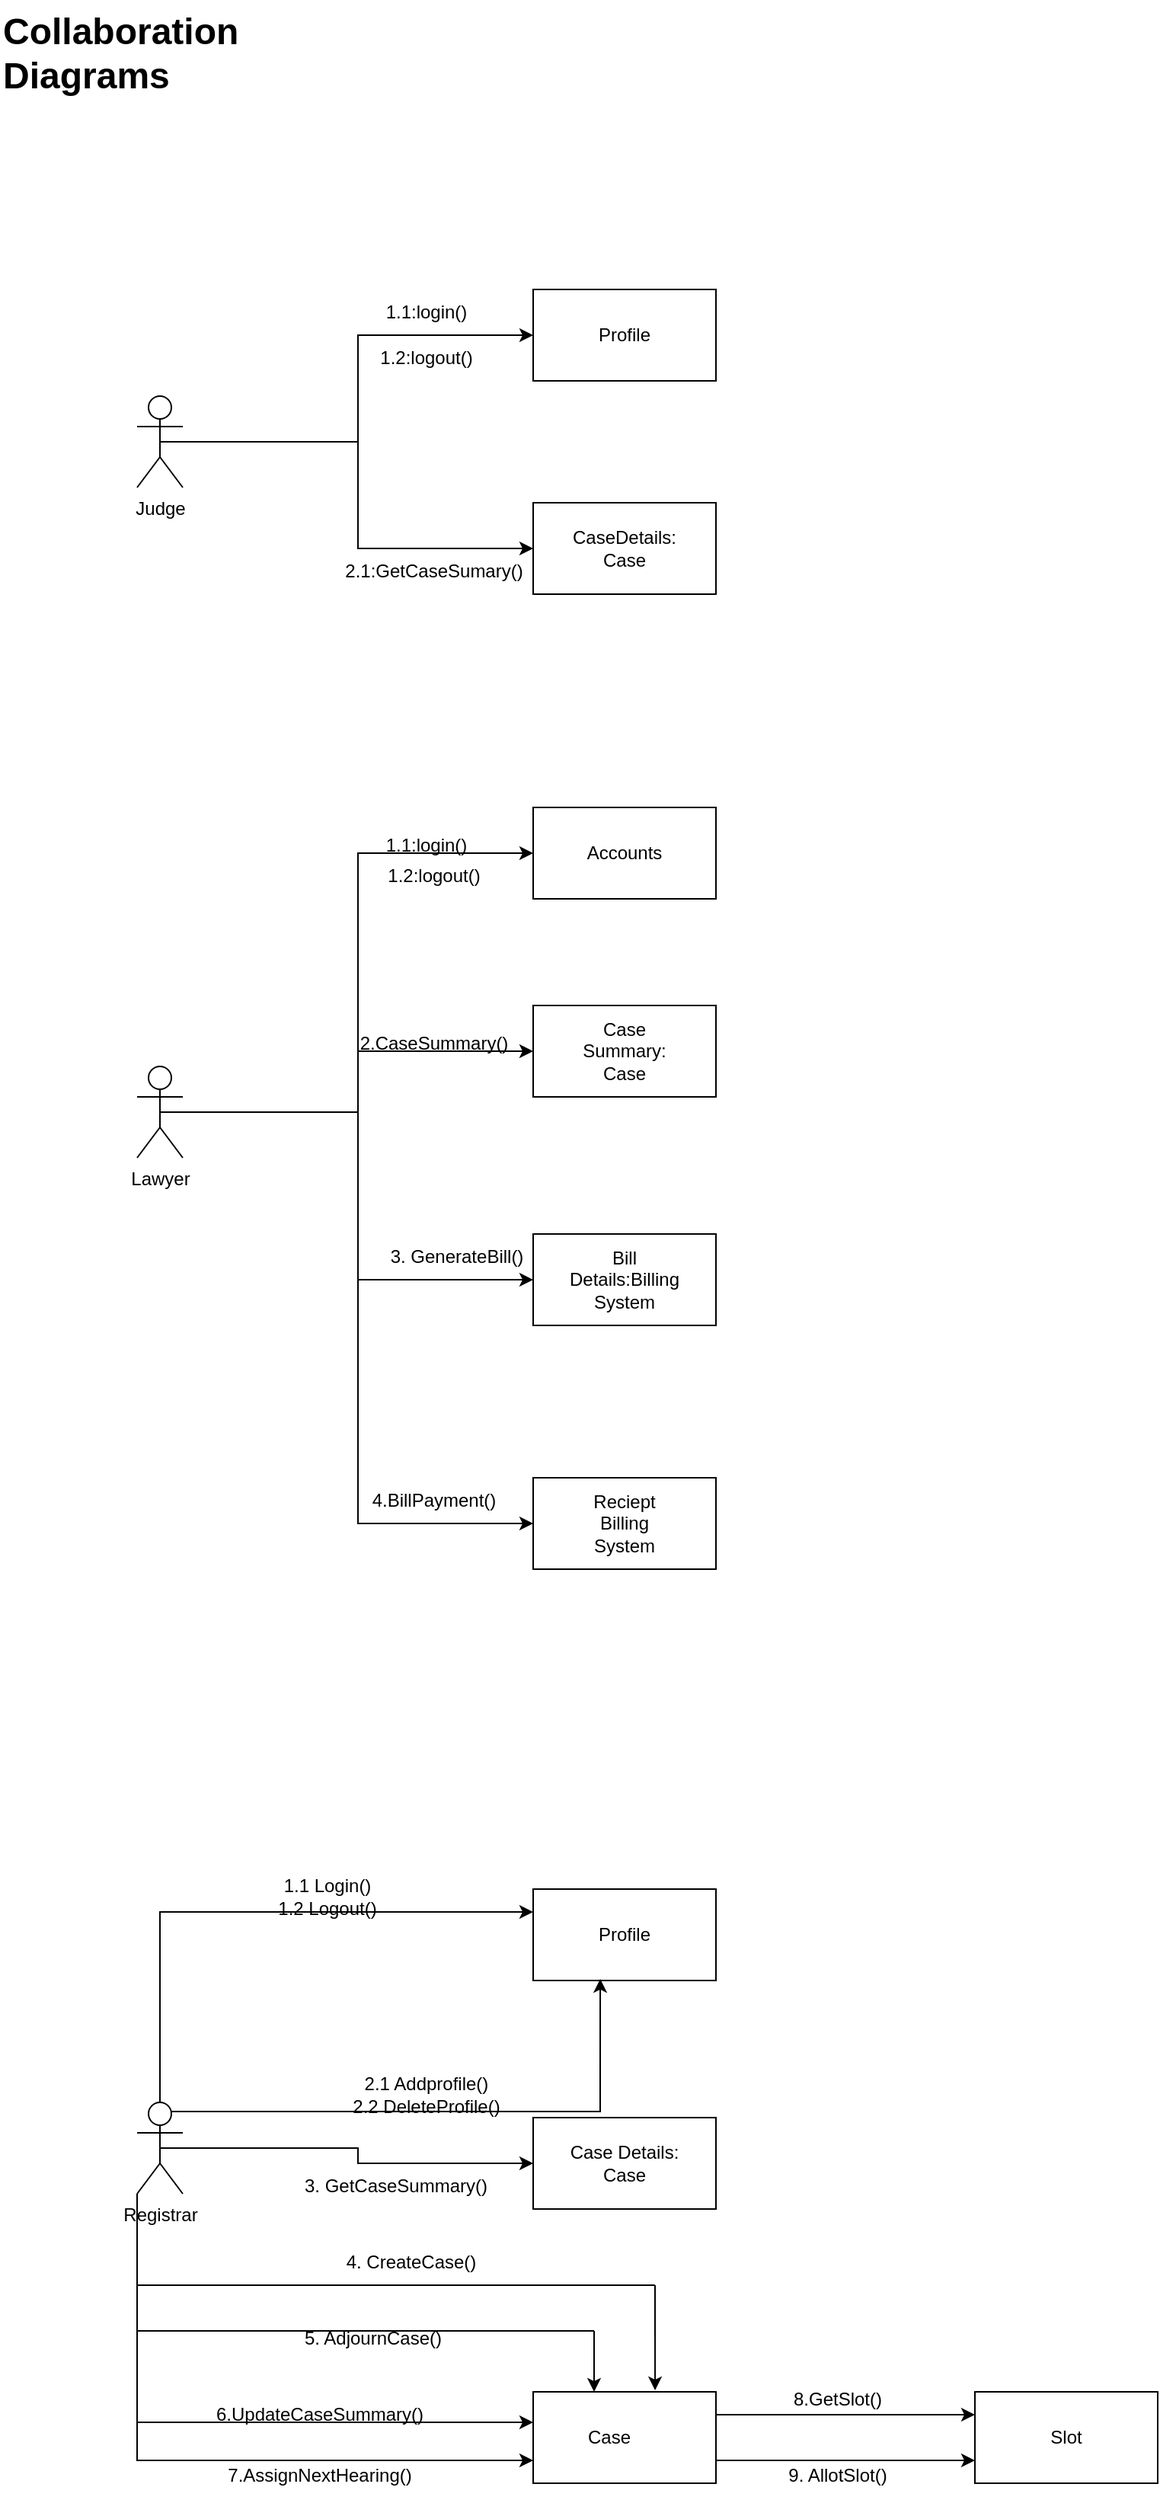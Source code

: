 <mxfile version="24.0.7" type="github">
  <diagram name="Page-1" id="psFT4CGIqTmQ1L1HTe9J">
    <mxGraphModel dx="1434" dy="780" grid="1" gridSize="10" guides="1" tooltips="1" connect="1" arrows="1" fold="1" page="1" pageScale="1" pageWidth="850" pageHeight="1100" math="0" shadow="0">
      <root>
        <mxCell id="0" />
        <mxCell id="1" parent="0" />
        <mxCell id="QromW0p1Q8ibf-6Lqik2-8" style="edgeStyle=orthogonalEdgeStyle;rounded=0;orthogonalLoop=1;jettySize=auto;html=1;exitX=0.5;exitY=0.5;exitDx=0;exitDy=0;exitPerimeter=0;entryX=0;entryY=0.5;entryDx=0;entryDy=0;" parent="1" source="QromW0p1Q8ibf-6Lqik2-1" target="QromW0p1Q8ibf-6Lqik2-5" edge="1">
          <mxGeometry relative="1" as="geometry" />
        </mxCell>
        <mxCell id="QromW0p1Q8ibf-6Lqik2-9" style="edgeStyle=orthogonalEdgeStyle;rounded=0;orthogonalLoop=1;jettySize=auto;html=1;exitX=0.5;exitY=0.5;exitDx=0;exitDy=0;exitPerimeter=0;entryX=0;entryY=0.5;entryDx=0;entryDy=0;" parent="1" source="QromW0p1Q8ibf-6Lqik2-1" target="QromW0p1Q8ibf-6Lqik2-4" edge="1">
          <mxGeometry relative="1" as="geometry" />
        </mxCell>
        <mxCell id="QromW0p1Q8ibf-6Lqik2-1" value="Judge" style="shape=umlActor;verticalLabelPosition=bottom;verticalAlign=top;html=1;outlineConnect=0;" parent="1" vertex="1">
          <mxGeometry x="100" y="290" width="30" height="60" as="geometry" />
        </mxCell>
        <mxCell id="QromW0p1Q8ibf-6Lqik2-2" value="&lt;h1 style=&quot;margin-top: 0px;&quot;&gt;Collaboration Diagrams&lt;/h1&gt;&lt;p&gt;&lt;br&gt;&lt;/p&gt;" style="text;html=1;whiteSpace=wrap;overflow=hidden;rounded=0;" parent="1" vertex="1">
          <mxGeometry x="10" y="30" width="180" height="120" as="geometry" />
        </mxCell>
        <mxCell id="QromW0p1Q8ibf-6Lqik2-4" value="" style="rounded=0;whiteSpace=wrap;html=1;" parent="1" vertex="1">
          <mxGeometry x="360" y="220" width="120" height="60" as="geometry" />
        </mxCell>
        <mxCell id="QromW0p1Q8ibf-6Lqik2-5" value="" style="rounded=0;whiteSpace=wrap;html=1;" parent="1" vertex="1">
          <mxGeometry x="360" y="360" width="120" height="60" as="geometry" />
        </mxCell>
        <mxCell id="QromW0p1Q8ibf-6Lqik2-6" value="Profile" style="text;html=1;align=center;verticalAlign=middle;whiteSpace=wrap;rounded=0;" parent="1" vertex="1">
          <mxGeometry x="390" y="235" width="60" height="30" as="geometry" />
        </mxCell>
        <mxCell id="QromW0p1Q8ibf-6Lqik2-7" value="CaseDetails: Case" style="text;html=1;align=center;verticalAlign=middle;whiteSpace=wrap;rounded=0;" parent="1" vertex="1">
          <mxGeometry x="390" y="375" width="60" height="30" as="geometry" />
        </mxCell>
        <mxCell id="QromW0p1Q8ibf-6Lqik2-10" value="1.1:login()" style="text;html=1;align=center;verticalAlign=middle;whiteSpace=wrap;rounded=0;" parent="1" vertex="1">
          <mxGeometry x="260" y="220" width="60" height="30" as="geometry" />
        </mxCell>
        <mxCell id="QromW0p1Q8ibf-6Lqik2-11" value="1.2:logout()" style="text;html=1;align=center;verticalAlign=middle;whiteSpace=wrap;rounded=0;" parent="1" vertex="1">
          <mxGeometry x="260" y="250" width="60" height="30" as="geometry" />
        </mxCell>
        <mxCell id="QromW0p1Q8ibf-6Lqik2-12" value="2.1:GetCaseSumary()" style="text;html=1;align=center;verticalAlign=middle;whiteSpace=wrap;rounded=0;" parent="1" vertex="1">
          <mxGeometry x="240" y="390" width="110" height="30" as="geometry" />
        </mxCell>
        <mxCell id="QromW0p1Q8ibf-6Lqik2-18" style="edgeStyle=orthogonalEdgeStyle;rounded=0;orthogonalLoop=1;jettySize=auto;html=1;exitX=0.5;exitY=0.5;exitDx=0;exitDy=0;exitPerimeter=0;entryX=0;entryY=0.5;entryDx=0;entryDy=0;" parent="1" source="QromW0p1Q8ibf-6Lqik2-13" target="QromW0p1Q8ibf-6Lqik2-15" edge="1">
          <mxGeometry relative="1" as="geometry" />
        </mxCell>
        <mxCell id="QromW0p1Q8ibf-6Lqik2-19" style="edgeStyle=orthogonalEdgeStyle;rounded=0;orthogonalLoop=1;jettySize=auto;html=1;exitX=0.5;exitY=0.5;exitDx=0;exitDy=0;exitPerimeter=0;entryX=0;entryY=0.5;entryDx=0;entryDy=0;" parent="1" source="QromW0p1Q8ibf-6Lqik2-13" target="QromW0p1Q8ibf-6Lqik2-16" edge="1">
          <mxGeometry relative="1" as="geometry" />
        </mxCell>
        <mxCell id="QromW0p1Q8ibf-6Lqik2-20" style="edgeStyle=orthogonalEdgeStyle;rounded=0;orthogonalLoop=1;jettySize=auto;html=1;exitX=0.5;exitY=0.5;exitDx=0;exitDy=0;exitPerimeter=0;entryX=0;entryY=0.5;entryDx=0;entryDy=0;" parent="1" source="QromW0p1Q8ibf-6Lqik2-13" target="QromW0p1Q8ibf-6Lqik2-14" edge="1">
          <mxGeometry relative="1" as="geometry" />
        </mxCell>
        <mxCell id="QromW0p1Q8ibf-6Lqik2-21" style="edgeStyle=orthogonalEdgeStyle;rounded=0;orthogonalLoop=1;jettySize=auto;html=1;exitX=0.5;exitY=0.5;exitDx=0;exitDy=0;exitPerimeter=0;entryX=0;entryY=0.5;entryDx=0;entryDy=0;" parent="1" source="QromW0p1Q8ibf-6Lqik2-13" target="QromW0p1Q8ibf-6Lqik2-17" edge="1">
          <mxGeometry relative="1" as="geometry" />
        </mxCell>
        <mxCell id="QromW0p1Q8ibf-6Lqik2-13" value="Lawyer" style="shape=umlActor;verticalLabelPosition=bottom;verticalAlign=top;html=1;outlineConnect=0;" parent="1" vertex="1">
          <mxGeometry x="100" y="730" width="30" height="60" as="geometry" />
        </mxCell>
        <mxCell id="QromW0p1Q8ibf-6Lqik2-14" value="" style="rounded=0;whiteSpace=wrap;html=1;" parent="1" vertex="1">
          <mxGeometry x="360" y="560" width="120" height="60" as="geometry" />
        </mxCell>
        <mxCell id="QromW0p1Q8ibf-6Lqik2-15" value="" style="rounded=0;whiteSpace=wrap;html=1;" parent="1" vertex="1">
          <mxGeometry x="360" y="690" width="120" height="60" as="geometry" />
        </mxCell>
        <mxCell id="QromW0p1Q8ibf-6Lqik2-16" value="" style="rounded=0;whiteSpace=wrap;html=1;" parent="1" vertex="1">
          <mxGeometry x="360" y="840" width="120" height="60" as="geometry" />
        </mxCell>
        <mxCell id="QromW0p1Q8ibf-6Lqik2-17" value="" style="rounded=0;whiteSpace=wrap;html=1;" parent="1" vertex="1">
          <mxGeometry x="360" y="1000" width="120" height="60" as="geometry" />
        </mxCell>
        <mxCell id="QromW0p1Q8ibf-6Lqik2-22" value="Accounts" style="text;html=1;align=center;verticalAlign=middle;whiteSpace=wrap;rounded=0;" parent="1" vertex="1">
          <mxGeometry x="390" y="575" width="60" height="30" as="geometry" />
        </mxCell>
        <mxCell id="QromW0p1Q8ibf-6Lqik2-23" value="Case Summary: Case" style="text;html=1;align=center;verticalAlign=middle;whiteSpace=wrap;rounded=0;" parent="1" vertex="1">
          <mxGeometry x="390" y="705" width="60" height="30" as="geometry" />
        </mxCell>
        <mxCell id="QromW0p1Q8ibf-6Lqik2-24" value="Bill Details:Billing&lt;div&gt;System&lt;/div&gt;" style="text;html=1;align=center;verticalAlign=middle;whiteSpace=wrap;rounded=0;" parent="1" vertex="1">
          <mxGeometry x="390" y="855" width="60" height="30" as="geometry" />
        </mxCell>
        <mxCell id="QromW0p1Q8ibf-6Lqik2-25" value="Reciept Billing System" style="text;html=1;align=center;verticalAlign=middle;whiteSpace=wrap;rounded=0;" parent="1" vertex="1">
          <mxGeometry x="390" y="1015" width="60" height="30" as="geometry" />
        </mxCell>
        <mxCell id="QromW0p1Q8ibf-6Lqik2-28" value="1.1:login()" style="text;html=1;align=center;verticalAlign=middle;whiteSpace=wrap;rounded=0;" parent="1" vertex="1">
          <mxGeometry x="260" y="570" width="60" height="30" as="geometry" />
        </mxCell>
        <mxCell id="QromW0p1Q8ibf-6Lqik2-29" value="1.2:logout()" style="text;html=1;align=center;verticalAlign=middle;whiteSpace=wrap;rounded=0;" parent="1" vertex="1">
          <mxGeometry x="265" y="590" width="60" height="30" as="geometry" />
        </mxCell>
        <mxCell id="QromW0p1Q8ibf-6Lqik2-30" value="2.CaseSummary()" style="text;html=1;align=center;verticalAlign=middle;whiteSpace=wrap;rounded=0;" parent="1" vertex="1">
          <mxGeometry x="250" y="700" width="90" height="30" as="geometry" />
        </mxCell>
        <mxCell id="QromW0p1Q8ibf-6Lqik2-32" value="3. GenerateBill()" style="text;html=1;align=center;verticalAlign=middle;whiteSpace=wrap;rounded=0;" parent="1" vertex="1">
          <mxGeometry x="250" y="840" width="120" height="30" as="geometry" />
        </mxCell>
        <mxCell id="QromW0p1Q8ibf-6Lqik2-33" value="4.BillPayment()" style="text;html=1;align=center;verticalAlign=middle;whiteSpace=wrap;rounded=0;" parent="1" vertex="1">
          <mxGeometry x="250" y="1000" width="90" height="30" as="geometry" />
        </mxCell>
        <mxCell id="8SzeCyXXACf9hpt94ARQ-5" style="edgeStyle=orthogonalEdgeStyle;rounded=0;orthogonalLoop=1;jettySize=auto;html=1;exitX=0.5;exitY=0;exitDx=0;exitDy=0;exitPerimeter=0;entryX=0;entryY=0.25;entryDx=0;entryDy=0;" edge="1" parent="1" source="QromW0p1Q8ibf-6Lqik2-34" target="8SzeCyXXACf9hpt94ARQ-1">
          <mxGeometry relative="1" as="geometry" />
        </mxCell>
        <mxCell id="8SzeCyXXACf9hpt94ARQ-7" style="edgeStyle=orthogonalEdgeStyle;rounded=0;orthogonalLoop=1;jettySize=auto;html=1;exitX=0.5;exitY=0.5;exitDx=0;exitDy=0;exitPerimeter=0;entryX=0;entryY=0.5;entryDx=0;entryDy=0;" edge="1" parent="1" source="QromW0p1Q8ibf-6Lqik2-34" target="8SzeCyXXACf9hpt94ARQ-2">
          <mxGeometry relative="1" as="geometry" />
        </mxCell>
        <mxCell id="8SzeCyXXACf9hpt94ARQ-9" style="edgeStyle=orthogonalEdgeStyle;rounded=0;orthogonalLoop=1;jettySize=auto;html=1;exitX=0;exitY=1;exitDx=0;exitDy=0;exitPerimeter=0;entryX=0;entryY=0.75;entryDx=0;entryDy=0;" edge="1" parent="1" source="QromW0p1Q8ibf-6Lqik2-34" target="8SzeCyXXACf9hpt94ARQ-3">
          <mxGeometry relative="1" as="geometry">
            <Array as="points">
              <mxPoint x="100" y="1645" />
            </Array>
          </mxGeometry>
        </mxCell>
        <mxCell id="QromW0p1Q8ibf-6Lqik2-34" value="Registrar" style="shape=umlActor;verticalLabelPosition=bottom;verticalAlign=top;html=1;outlineConnect=0;" parent="1" vertex="1">
          <mxGeometry x="100" y="1410" width="30" height="60" as="geometry" />
        </mxCell>
        <mxCell id="8SzeCyXXACf9hpt94ARQ-1" value="" style="rounded=0;whiteSpace=wrap;html=1;" vertex="1" parent="1">
          <mxGeometry x="360" y="1270" width="120" height="60" as="geometry" />
        </mxCell>
        <mxCell id="8SzeCyXXACf9hpt94ARQ-2" value="" style="rounded=0;whiteSpace=wrap;html=1;" vertex="1" parent="1">
          <mxGeometry x="360" y="1420" width="120" height="60" as="geometry" />
        </mxCell>
        <mxCell id="8SzeCyXXACf9hpt94ARQ-3" value="" style="rounded=0;whiteSpace=wrap;html=1;" vertex="1" parent="1">
          <mxGeometry x="360" y="1600" width="120" height="60" as="geometry" />
        </mxCell>
        <mxCell id="8SzeCyXXACf9hpt94ARQ-4" value="" style="rounded=0;whiteSpace=wrap;html=1;" vertex="1" parent="1">
          <mxGeometry x="650" y="1600" width="120" height="60" as="geometry" />
        </mxCell>
        <mxCell id="8SzeCyXXACf9hpt94ARQ-6" style="edgeStyle=orthogonalEdgeStyle;rounded=0;orthogonalLoop=1;jettySize=auto;html=1;exitX=0.75;exitY=0.1;exitDx=0;exitDy=0;exitPerimeter=0;entryX=0.367;entryY=0.983;entryDx=0;entryDy=0;entryPerimeter=0;" edge="1" parent="1" source="QromW0p1Q8ibf-6Lqik2-34" target="8SzeCyXXACf9hpt94ARQ-1">
          <mxGeometry relative="1" as="geometry" />
        </mxCell>
        <mxCell id="8SzeCyXXACf9hpt94ARQ-11" value="" style="endArrow=classic;html=1;rounded=0;" edge="1" parent="1">
          <mxGeometry width="50" height="50" relative="1" as="geometry">
            <mxPoint x="100" y="1620" as="sourcePoint" />
            <mxPoint x="360" y="1620" as="targetPoint" />
          </mxGeometry>
        </mxCell>
        <mxCell id="8SzeCyXXACf9hpt94ARQ-12" value="" style="endArrow=none;html=1;rounded=0;" edge="1" parent="1">
          <mxGeometry width="50" height="50" relative="1" as="geometry">
            <mxPoint x="100" y="1560" as="sourcePoint" />
            <mxPoint x="400" y="1560" as="targetPoint" />
          </mxGeometry>
        </mxCell>
        <mxCell id="8SzeCyXXACf9hpt94ARQ-13" value="" style="endArrow=classic;html=1;rounded=0;" edge="1" parent="1">
          <mxGeometry width="50" height="50" relative="1" as="geometry">
            <mxPoint x="400" y="1560" as="sourcePoint" />
            <mxPoint x="400" y="1600" as="targetPoint" />
          </mxGeometry>
        </mxCell>
        <mxCell id="8SzeCyXXACf9hpt94ARQ-14" value="" style="endArrow=none;html=1;rounded=0;" edge="1" parent="1">
          <mxGeometry width="50" height="50" relative="1" as="geometry">
            <mxPoint x="100" y="1530" as="sourcePoint" />
            <mxPoint x="440" y="1530" as="targetPoint" />
          </mxGeometry>
        </mxCell>
        <mxCell id="8SzeCyXXACf9hpt94ARQ-15" value="" style="endArrow=classic;html=1;rounded=0;entryX=0.667;entryY=-0.017;entryDx=0;entryDy=0;entryPerimeter=0;" edge="1" parent="1" target="8SzeCyXXACf9hpt94ARQ-3">
          <mxGeometry width="50" height="50" relative="1" as="geometry">
            <mxPoint x="440" y="1530" as="sourcePoint" />
            <mxPoint x="750" y="1680" as="targetPoint" />
          </mxGeometry>
        </mxCell>
        <mxCell id="8SzeCyXXACf9hpt94ARQ-16" value="" style="endArrow=classic;html=1;rounded=0;exitX=1;exitY=0.25;exitDx=0;exitDy=0;entryX=0;entryY=0.25;entryDx=0;entryDy=0;" edge="1" parent="1" source="8SzeCyXXACf9hpt94ARQ-3" target="8SzeCyXXACf9hpt94ARQ-4">
          <mxGeometry width="50" height="50" relative="1" as="geometry">
            <mxPoint x="500" y="1720" as="sourcePoint" />
            <mxPoint x="550" y="1670" as="targetPoint" />
          </mxGeometry>
        </mxCell>
        <mxCell id="8SzeCyXXACf9hpt94ARQ-17" value="" style="endArrow=classic;html=1;rounded=0;exitX=1;exitY=0.75;exitDx=0;exitDy=0;entryX=0;entryY=0.75;entryDx=0;entryDy=0;" edge="1" parent="1" source="8SzeCyXXACf9hpt94ARQ-3" target="8SzeCyXXACf9hpt94ARQ-4">
          <mxGeometry width="50" height="50" relative="1" as="geometry">
            <mxPoint x="560" y="1740" as="sourcePoint" />
            <mxPoint x="610" y="1690" as="targetPoint" />
          </mxGeometry>
        </mxCell>
        <mxCell id="8SzeCyXXACf9hpt94ARQ-18" value="Profile" style="text;html=1;align=center;verticalAlign=middle;whiteSpace=wrap;rounded=0;" vertex="1" parent="1">
          <mxGeometry x="390" y="1285" width="60" height="30" as="geometry" />
        </mxCell>
        <mxCell id="8SzeCyXXACf9hpt94ARQ-19" value="Case Details: Case" style="text;html=1;align=center;verticalAlign=middle;whiteSpace=wrap;rounded=0;" vertex="1" parent="1">
          <mxGeometry x="380" y="1435" width="80" height="30" as="geometry" />
        </mxCell>
        <mxCell id="8SzeCyXXACf9hpt94ARQ-20" value="Case" style="text;html=1;align=center;verticalAlign=middle;whiteSpace=wrap;rounded=0;" vertex="1" parent="1">
          <mxGeometry x="380" y="1615" width="60" height="30" as="geometry" />
        </mxCell>
        <mxCell id="8SzeCyXXACf9hpt94ARQ-21" value="Slot" style="text;html=1;align=center;verticalAlign=middle;whiteSpace=wrap;rounded=0;" vertex="1" parent="1">
          <mxGeometry x="680" y="1615" width="60" height="30" as="geometry" />
        </mxCell>
        <mxCell id="8SzeCyXXACf9hpt94ARQ-24" value="1.1 Login()&lt;div&gt;1.2 Logout()&lt;/div&gt;" style="text;html=1;align=center;verticalAlign=middle;whiteSpace=wrap;rounded=0;" vertex="1" parent="1">
          <mxGeometry x="190" y="1260" width="70" height="30" as="geometry" />
        </mxCell>
        <mxCell id="8SzeCyXXACf9hpt94ARQ-25" value="2.1 Addprofile()&lt;div&gt;2.2 DeleteProfile()&lt;/div&gt;" style="text;html=1;align=center;verticalAlign=middle;whiteSpace=wrap;rounded=0;" vertex="1" parent="1">
          <mxGeometry x="240" y="1390" width="100" height="30" as="geometry" />
        </mxCell>
        <mxCell id="8SzeCyXXACf9hpt94ARQ-26" value="3. GetCaseSummary()" style="text;html=1;align=center;verticalAlign=middle;whiteSpace=wrap;rounded=0;" vertex="1" parent="1">
          <mxGeometry x="200" y="1450" width="140" height="30" as="geometry" />
        </mxCell>
        <mxCell id="8SzeCyXXACf9hpt94ARQ-27" value="4. CreateCase()" style="text;html=1;align=center;verticalAlign=middle;whiteSpace=wrap;rounded=0;" vertex="1" parent="1">
          <mxGeometry x="210" y="1500" width="140" height="30" as="geometry" />
        </mxCell>
        <mxCell id="8SzeCyXXACf9hpt94ARQ-28" value="5. AdjournCase()" style="text;html=1;align=center;verticalAlign=middle;whiteSpace=wrap;rounded=0;" vertex="1" parent="1">
          <mxGeometry x="185" y="1550" width="140" height="30" as="geometry" />
        </mxCell>
        <mxCell id="8SzeCyXXACf9hpt94ARQ-29" value="6.UpdateCaseSummary()" style="text;html=1;align=center;verticalAlign=middle;whiteSpace=wrap;rounded=0;" vertex="1" parent="1">
          <mxGeometry x="150" y="1600" width="140" height="30" as="geometry" />
        </mxCell>
        <mxCell id="8SzeCyXXACf9hpt94ARQ-30" value="7.AssignNextHearing()" style="text;html=1;align=center;verticalAlign=middle;whiteSpace=wrap;rounded=0;" vertex="1" parent="1">
          <mxGeometry x="150" y="1640" width="140" height="30" as="geometry" />
        </mxCell>
        <mxCell id="8SzeCyXXACf9hpt94ARQ-32" value="8.GetSlot()" style="text;html=1;align=center;verticalAlign=middle;whiteSpace=wrap;rounded=0;" vertex="1" parent="1">
          <mxGeometry x="490" y="1590" width="140" height="30" as="geometry" />
        </mxCell>
        <mxCell id="8SzeCyXXACf9hpt94ARQ-33" value="9. AllotSlot()" style="text;html=1;align=center;verticalAlign=middle;whiteSpace=wrap;rounded=0;" vertex="1" parent="1">
          <mxGeometry x="490" y="1640" width="140" height="30" as="geometry" />
        </mxCell>
      </root>
    </mxGraphModel>
  </diagram>
</mxfile>
